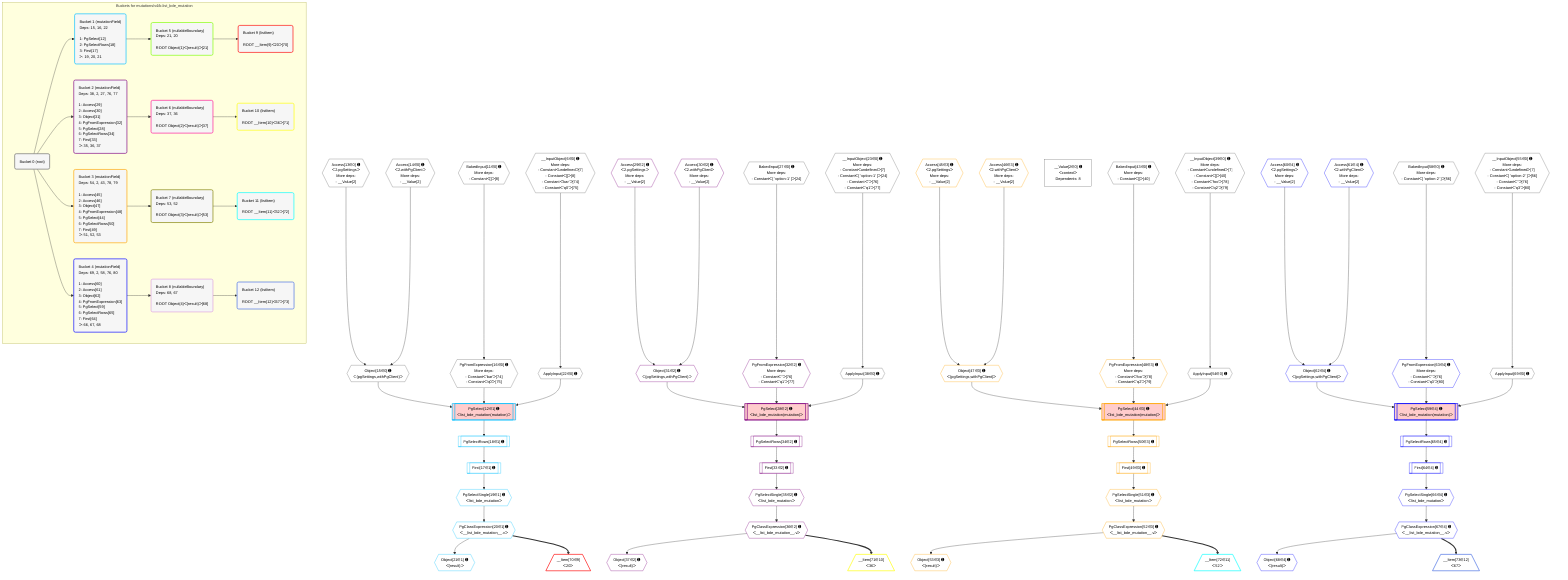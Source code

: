 %%{init: {'themeVariables': { 'fontSize': '12px'}}}%%
graph TD
    classDef path fill:#eee,stroke:#000,color:#000
    classDef plan fill:#fff,stroke-width:1px,color:#000
    classDef itemplan fill:#fff,stroke-width:2px,color:#000
    classDef unbatchedplan fill:#dff,stroke-width:1px,color:#000
    classDef sideeffectplan fill:#fcc,stroke-width:2px,color:#000
    classDef bucket fill:#f6f6f6,color:#000,stroke-width:2px,text-align:left

    subgraph "Buckets for mutations/v4/b.list_bde_mutation"
    Bucket0("Bucket 0 (root)"):::bucket
    Bucket1("Bucket 1 (mutationField)<br />Deps: 15, 16, 22<br /><br />1: PgSelect[12]<br />2: PgSelectRows[18]<br />3: First[17]<br />ᐳ: 19, 20, 21"):::bucket
    Bucket2("Bucket 2 (mutationField)<br />Deps: 38, 2, 27, 76, 77<br /><br />1: Access[29]<br />2: Access[30]<br />3: Object[31]<br />4: PgFromExpression[32]<br />5: PgSelect[28]<br />6: PgSelectRows[34]<br />7: First[33]<br />ᐳ: 35, 36, 37"):::bucket
    Bucket3("Bucket 3 (mutationField)<br />Deps: 54, 2, 43, 78, 79<br /><br />1: Access[45]<br />2: Access[46]<br />3: Object[47]<br />4: PgFromExpression[48]<br />5: PgSelect[44]<br />6: PgSelectRows[50]<br />7: First[49]<br />ᐳ: 51, 52, 53"):::bucket
    Bucket4("Bucket 4 (mutationField)<br />Deps: 69, 2, 58, 76, 80<br /><br />1: Access[60]<br />2: Access[61]<br />3: Object[62]<br />4: PgFromExpression[63]<br />5: PgSelect[59]<br />6: PgSelectRows[65]<br />7: First[64]<br />ᐳ: 66, 67, 68"):::bucket
    Bucket5("Bucket 5 (nullableBoundary)<br />Deps: 21, 20<br /><br />ROOT Object{1}ᐸ{result}ᐳ[21]"):::bucket
    Bucket6("Bucket 6 (nullableBoundary)<br />Deps: 37, 36<br /><br />ROOT Object{2}ᐸ{result}ᐳ[37]"):::bucket
    Bucket7("Bucket 7 (nullableBoundary)<br />Deps: 53, 52<br /><br />ROOT Object{3}ᐸ{result}ᐳ[53]"):::bucket
    Bucket8("Bucket 8 (nullableBoundary)<br />Deps: 68, 67<br /><br />ROOT Object{4}ᐸ{result}ᐳ[68]"):::bucket
    Bucket9("Bucket 9 (listItem)<br /><br />ROOT __Item{9}ᐸ20ᐳ[70]"):::bucket
    Bucket10("Bucket 10 (listItem)<br /><br />ROOT __Item{10}ᐸ36ᐳ[71]"):::bucket
    Bucket11("Bucket 11 (listItem)<br /><br />ROOT __Item{11}ᐸ52ᐳ[72]"):::bucket
    Bucket12("Bucket 12 (listItem)<br /><br />ROOT __Item{12}ᐸ67ᐳ[73]"):::bucket
    end
    Bucket0 --> Bucket1 & Bucket2 & Bucket3 & Bucket4
    Bucket1 --> Bucket5
    Bucket2 --> Bucket6
    Bucket3 --> Bucket7
    Bucket4 --> Bucket8
    Bucket5 --> Bucket9
    Bucket6 --> Bucket10
    Bucket7 --> Bucket11
    Bucket8 --> Bucket12

    %% plan dependencies
    __InputObject6{{"__InputObject[6∈0] ➊<br />More deps:<br />- Constantᐸundefinedᐳ[7]<br />- Constantᐸ[]ᐳ[8]<br />- Constantᐸ'bar'ᐳ[74]<br />- Constantᐸ'q0'ᐳ[75]"}}:::plan
    __InputObject23{{"__InputObject[23∈0] ➊<br />More deps:<br />- Constantᐸundefinedᐳ[7]<br />- Constantᐸ[ 'option-1' ]ᐳ[24]<br />- Constantᐸ''ᐳ[76]<br />- Constantᐸ'q1'ᐳ[77]"}}:::plan
    __InputObject39{{"__InputObject[39∈0] ➊<br />More deps:<br />- Constantᐸundefinedᐳ[7]<br />- Constantᐸ[]ᐳ[40]<br />- Constantᐸ'foo'ᐳ[78]<br />- Constantᐸ'q2'ᐳ[79]"}}:::plan
    __InputObject55{{"__InputObject[55∈0] ➊<br />More deps:<br />- Constantᐸundefinedᐳ[7]<br />- Constantᐸ[ 'option-2' ]ᐳ[56]<br />- Constantᐸ''ᐳ[76]<br />- Constantᐸ'q3'ᐳ[80]"}}:::plan
    PgFromExpression16{{"PgFromExpression[16∈0] ➊<br />More deps:<br />- Constantᐸ'bar'ᐳ[74]<br />- Constantᐸ'q0'ᐳ[75]"}}:::plan
    BakedInput11{{"BakedInput[11∈0] ➊<br />More deps:<br />- Constantᐸ[]ᐳ[8]"}}:::plan
    BakedInput11 --> PgFromExpression16
    Object15{{"Object[15∈0] ➊<br />ᐸ{pgSettings,withPgClient}ᐳ"}}:::plan
    Access13{{"Access[13∈0] ➊<br />ᐸ2.pgSettingsᐳ<br />More deps:<br />- __Value[2]"}}:::plan
    Access14{{"Access[14∈0] ➊<br />ᐸ2.withPgClientᐳ<br />More deps:<br />- __Value[2]"}}:::plan
    Access13 & Access14 --> Object15
    ApplyInput22{{"ApplyInput[22∈0] ➊"}}:::plan
    __InputObject6 --> ApplyInput22
    BakedInput27{{"BakedInput[27∈0] ➊<br />More deps:<br />- Constantᐸ[ 'option-1' ]ᐳ[24]"}}:::plan
    ApplyInput38{{"ApplyInput[38∈0] ➊"}}:::plan
    __InputObject23 --> ApplyInput38
    BakedInput43{{"BakedInput[43∈0] ➊<br />More deps:<br />- Constantᐸ[]ᐳ[40]"}}:::plan
    ApplyInput54{{"ApplyInput[54∈0] ➊"}}:::plan
    __InputObject39 --> ApplyInput54
    BakedInput58{{"BakedInput[58∈0] ➊<br />More deps:<br />- Constantᐸ[ 'option-2' ]ᐳ[56]"}}:::plan
    ApplyInput69{{"ApplyInput[69∈0] ➊"}}:::plan
    __InputObject55 --> ApplyInput69
    __Value2["__Value[2∈0] ➊<br />ᐸcontextᐳ<br />Dependents: 8"]:::plan
    PgSelect12[["PgSelect[12∈1] ➊<br />ᐸlist_bde_mutation(mutation)ᐳ"]]:::sideeffectplan
    Object15 & PgFromExpression16 & ApplyInput22 --> PgSelect12
    First17[["First[17∈1] ➊"]]:::plan
    PgSelectRows18[["PgSelectRows[18∈1] ➊"]]:::plan
    PgSelectRows18 --> First17
    PgSelect12 --> PgSelectRows18
    PgSelectSingle19{{"PgSelectSingle[19∈1] ➊<br />ᐸlist_bde_mutationᐳ"}}:::plan
    First17 --> PgSelectSingle19
    PgClassExpression20{{"PgClassExpression[20∈1] ➊<br />ᐸ__list_bde_mutation__.vᐳ"}}:::plan
    PgSelectSingle19 --> PgClassExpression20
    Object21{{"Object[21∈1] ➊<br />ᐸ{result}ᐳ"}}:::plan
    PgClassExpression20 --> Object21
    PgSelect28[["PgSelect[28∈2] ➊<br />ᐸlist_bde_mutation(mutation)ᐳ"]]:::sideeffectplan
    Object31{{"Object[31∈2] ➊<br />ᐸ{pgSettings,withPgClient}ᐳ"}}:::plan
    PgFromExpression32{{"PgFromExpression[32∈2] ➊<br />More deps:<br />- Constantᐸ''ᐳ[76]<br />- Constantᐸ'q1'ᐳ[77]"}}:::plan
    Object31 & PgFromExpression32 & ApplyInput38 --> PgSelect28
    BakedInput27 --> PgFromExpression32
    Access29{{"Access[29∈2] ➊<br />ᐸ2.pgSettingsᐳ<br />More deps:<br />- __Value[2]"}}:::plan
    Access30{{"Access[30∈2] ➊<br />ᐸ2.withPgClientᐳ<br />More deps:<br />- __Value[2]"}}:::plan
    Access29 & Access30 --> Object31
    First33[["First[33∈2] ➊"]]:::plan
    PgSelectRows34[["PgSelectRows[34∈2] ➊"]]:::plan
    PgSelectRows34 --> First33
    PgSelect28 --> PgSelectRows34
    PgSelectSingle35{{"PgSelectSingle[35∈2] ➊<br />ᐸlist_bde_mutationᐳ"}}:::plan
    First33 --> PgSelectSingle35
    PgClassExpression36{{"PgClassExpression[36∈2] ➊<br />ᐸ__list_bde_mutation__.vᐳ"}}:::plan
    PgSelectSingle35 --> PgClassExpression36
    Object37{{"Object[37∈2] ➊<br />ᐸ{result}ᐳ"}}:::plan
    PgClassExpression36 --> Object37
    PgSelect44[["PgSelect[44∈3] ➊<br />ᐸlist_bde_mutation(mutation)ᐳ"]]:::sideeffectplan
    Object47{{"Object[47∈3] ➊<br />ᐸ{pgSettings,withPgClient}ᐳ"}}:::plan
    PgFromExpression48{{"PgFromExpression[48∈3] ➊<br />More deps:<br />- Constantᐸ'foo'ᐳ[78]<br />- Constantᐸ'q2'ᐳ[79]"}}:::plan
    Object47 & PgFromExpression48 & ApplyInput54 --> PgSelect44
    BakedInput43 --> PgFromExpression48
    Access45{{"Access[45∈3] ➊<br />ᐸ2.pgSettingsᐳ<br />More deps:<br />- __Value[2]"}}:::plan
    Access46{{"Access[46∈3] ➊<br />ᐸ2.withPgClientᐳ<br />More deps:<br />- __Value[2]"}}:::plan
    Access45 & Access46 --> Object47
    First49[["First[49∈3] ➊"]]:::plan
    PgSelectRows50[["PgSelectRows[50∈3] ➊"]]:::plan
    PgSelectRows50 --> First49
    PgSelect44 --> PgSelectRows50
    PgSelectSingle51{{"PgSelectSingle[51∈3] ➊<br />ᐸlist_bde_mutationᐳ"}}:::plan
    First49 --> PgSelectSingle51
    PgClassExpression52{{"PgClassExpression[52∈3] ➊<br />ᐸ__list_bde_mutation__.vᐳ"}}:::plan
    PgSelectSingle51 --> PgClassExpression52
    Object53{{"Object[53∈3] ➊<br />ᐸ{result}ᐳ"}}:::plan
    PgClassExpression52 --> Object53
    PgSelect59[["PgSelect[59∈4] ➊<br />ᐸlist_bde_mutation(mutation)ᐳ"]]:::sideeffectplan
    Object62{{"Object[62∈4] ➊<br />ᐸ{pgSettings,withPgClient}ᐳ"}}:::plan
    PgFromExpression63{{"PgFromExpression[63∈4] ➊<br />More deps:<br />- Constantᐸ''ᐳ[76]<br />- Constantᐸ'q3'ᐳ[80]"}}:::plan
    Object62 & PgFromExpression63 & ApplyInput69 --> PgSelect59
    BakedInput58 --> PgFromExpression63
    Access60{{"Access[60∈4] ➊<br />ᐸ2.pgSettingsᐳ<br />More deps:<br />- __Value[2]"}}:::plan
    Access61{{"Access[61∈4] ➊<br />ᐸ2.withPgClientᐳ<br />More deps:<br />- __Value[2]"}}:::plan
    Access60 & Access61 --> Object62
    First64[["First[64∈4] ➊"]]:::plan
    PgSelectRows65[["PgSelectRows[65∈4] ➊"]]:::plan
    PgSelectRows65 --> First64
    PgSelect59 --> PgSelectRows65
    PgSelectSingle66{{"PgSelectSingle[66∈4] ➊<br />ᐸlist_bde_mutationᐳ"}}:::plan
    First64 --> PgSelectSingle66
    PgClassExpression67{{"PgClassExpression[67∈4] ➊<br />ᐸ__list_bde_mutation__.vᐳ"}}:::plan
    PgSelectSingle66 --> PgClassExpression67
    Object68{{"Object[68∈4] ➊<br />ᐸ{result}ᐳ"}}:::plan
    PgClassExpression67 --> Object68
    __Item70[/"__Item[70∈9]<br />ᐸ20ᐳ"\]:::itemplan
    PgClassExpression20 ==> __Item70
    __Item71[/"__Item[71∈10]<br />ᐸ36ᐳ"\]:::itemplan
    PgClassExpression36 ==> __Item71
    __Item72[/"__Item[72∈11]<br />ᐸ52ᐳ"\]:::itemplan
    PgClassExpression52 ==> __Item72
    __Item73[/"__Item[73∈12]<br />ᐸ67ᐳ"\]:::itemplan
    PgClassExpression67 ==> __Item73

    %% define steps
    classDef bucket0 stroke:#696969
    class Bucket0,__Value2,__InputObject6,BakedInput11,Access13,Access14,Object15,PgFromExpression16,ApplyInput22,__InputObject23,BakedInput27,ApplyInput38,__InputObject39,BakedInput43,ApplyInput54,__InputObject55,BakedInput58,ApplyInput69 bucket0
    classDef bucket1 stroke:#00bfff
    class Bucket1,PgSelect12,First17,PgSelectRows18,PgSelectSingle19,PgClassExpression20,Object21 bucket1
    classDef bucket2 stroke:#7f007f
    class Bucket2,PgSelect28,Access29,Access30,Object31,PgFromExpression32,First33,PgSelectRows34,PgSelectSingle35,PgClassExpression36,Object37 bucket2
    classDef bucket3 stroke:#ffa500
    class Bucket3,PgSelect44,Access45,Access46,Object47,PgFromExpression48,First49,PgSelectRows50,PgSelectSingle51,PgClassExpression52,Object53 bucket3
    classDef bucket4 stroke:#0000ff
    class Bucket4,PgSelect59,Access60,Access61,Object62,PgFromExpression63,First64,PgSelectRows65,PgSelectSingle66,PgClassExpression67,Object68 bucket4
    classDef bucket5 stroke:#7fff00
    class Bucket5 bucket5
    classDef bucket6 stroke:#ff1493
    class Bucket6 bucket6
    classDef bucket7 stroke:#808000
    class Bucket7 bucket7
    classDef bucket8 stroke:#dda0dd
    class Bucket8 bucket8
    classDef bucket9 stroke:#ff0000
    class Bucket9,__Item70 bucket9
    classDef bucket10 stroke:#ffff00
    class Bucket10,__Item71 bucket10
    classDef bucket11 stroke:#00ffff
    class Bucket11,__Item72 bucket11
    classDef bucket12 stroke:#4169e1
    class Bucket12,__Item73 bucket12